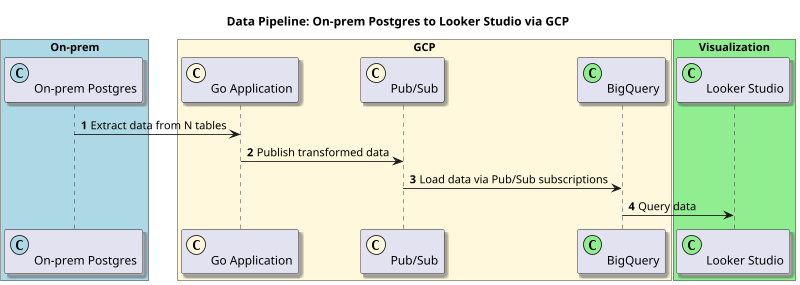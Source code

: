 @startuml

!define GCPIcons https://raw.githubusercontent.com/kevinswiber/puml-gcp-icons/v2.0.0/dist

title Data Pipeline: On-prem Postgres to Looker Studio via GCP

skinparam handwritten false
skinparam shadowing true
scale 800 width
skinparam monochrome false
autonumber

participant "<$CloudSQL>\nOn-prem Postgres" as Postgres <<(C,#ADD8E6)>>
participant "<$CloudRun>\nGo Application" as GoApp <<(C,#FFF8DC)>>
participant "<$CloudPubSub>\nPub/Sub" as PubSub <<(C,#FFF8DC)>>
participant "<$BigQuery>\nBigQuery" as BigQuery <<(C,#90EE90)>>
participant "<$LookerStudio>\nLooker Studio" as LookerStudio <<(C,#90EE90)>>

box "On-prem" #ADD8E6
    participant Postgres
end box

box "GCP" #FFF8DC
    participant GoApp
    participant PubSub
    participant BigQuery
end box

box "Visualization" #90EE90
    participant LookerStudio
end box

Postgres -> GoApp : Extract data from N tables
GoApp -> PubSub : Publish transformed data
PubSub -> BigQuery : Load data via Pub/Sub subscriptions
BigQuery -> LookerStudio : Query data

@enduml
